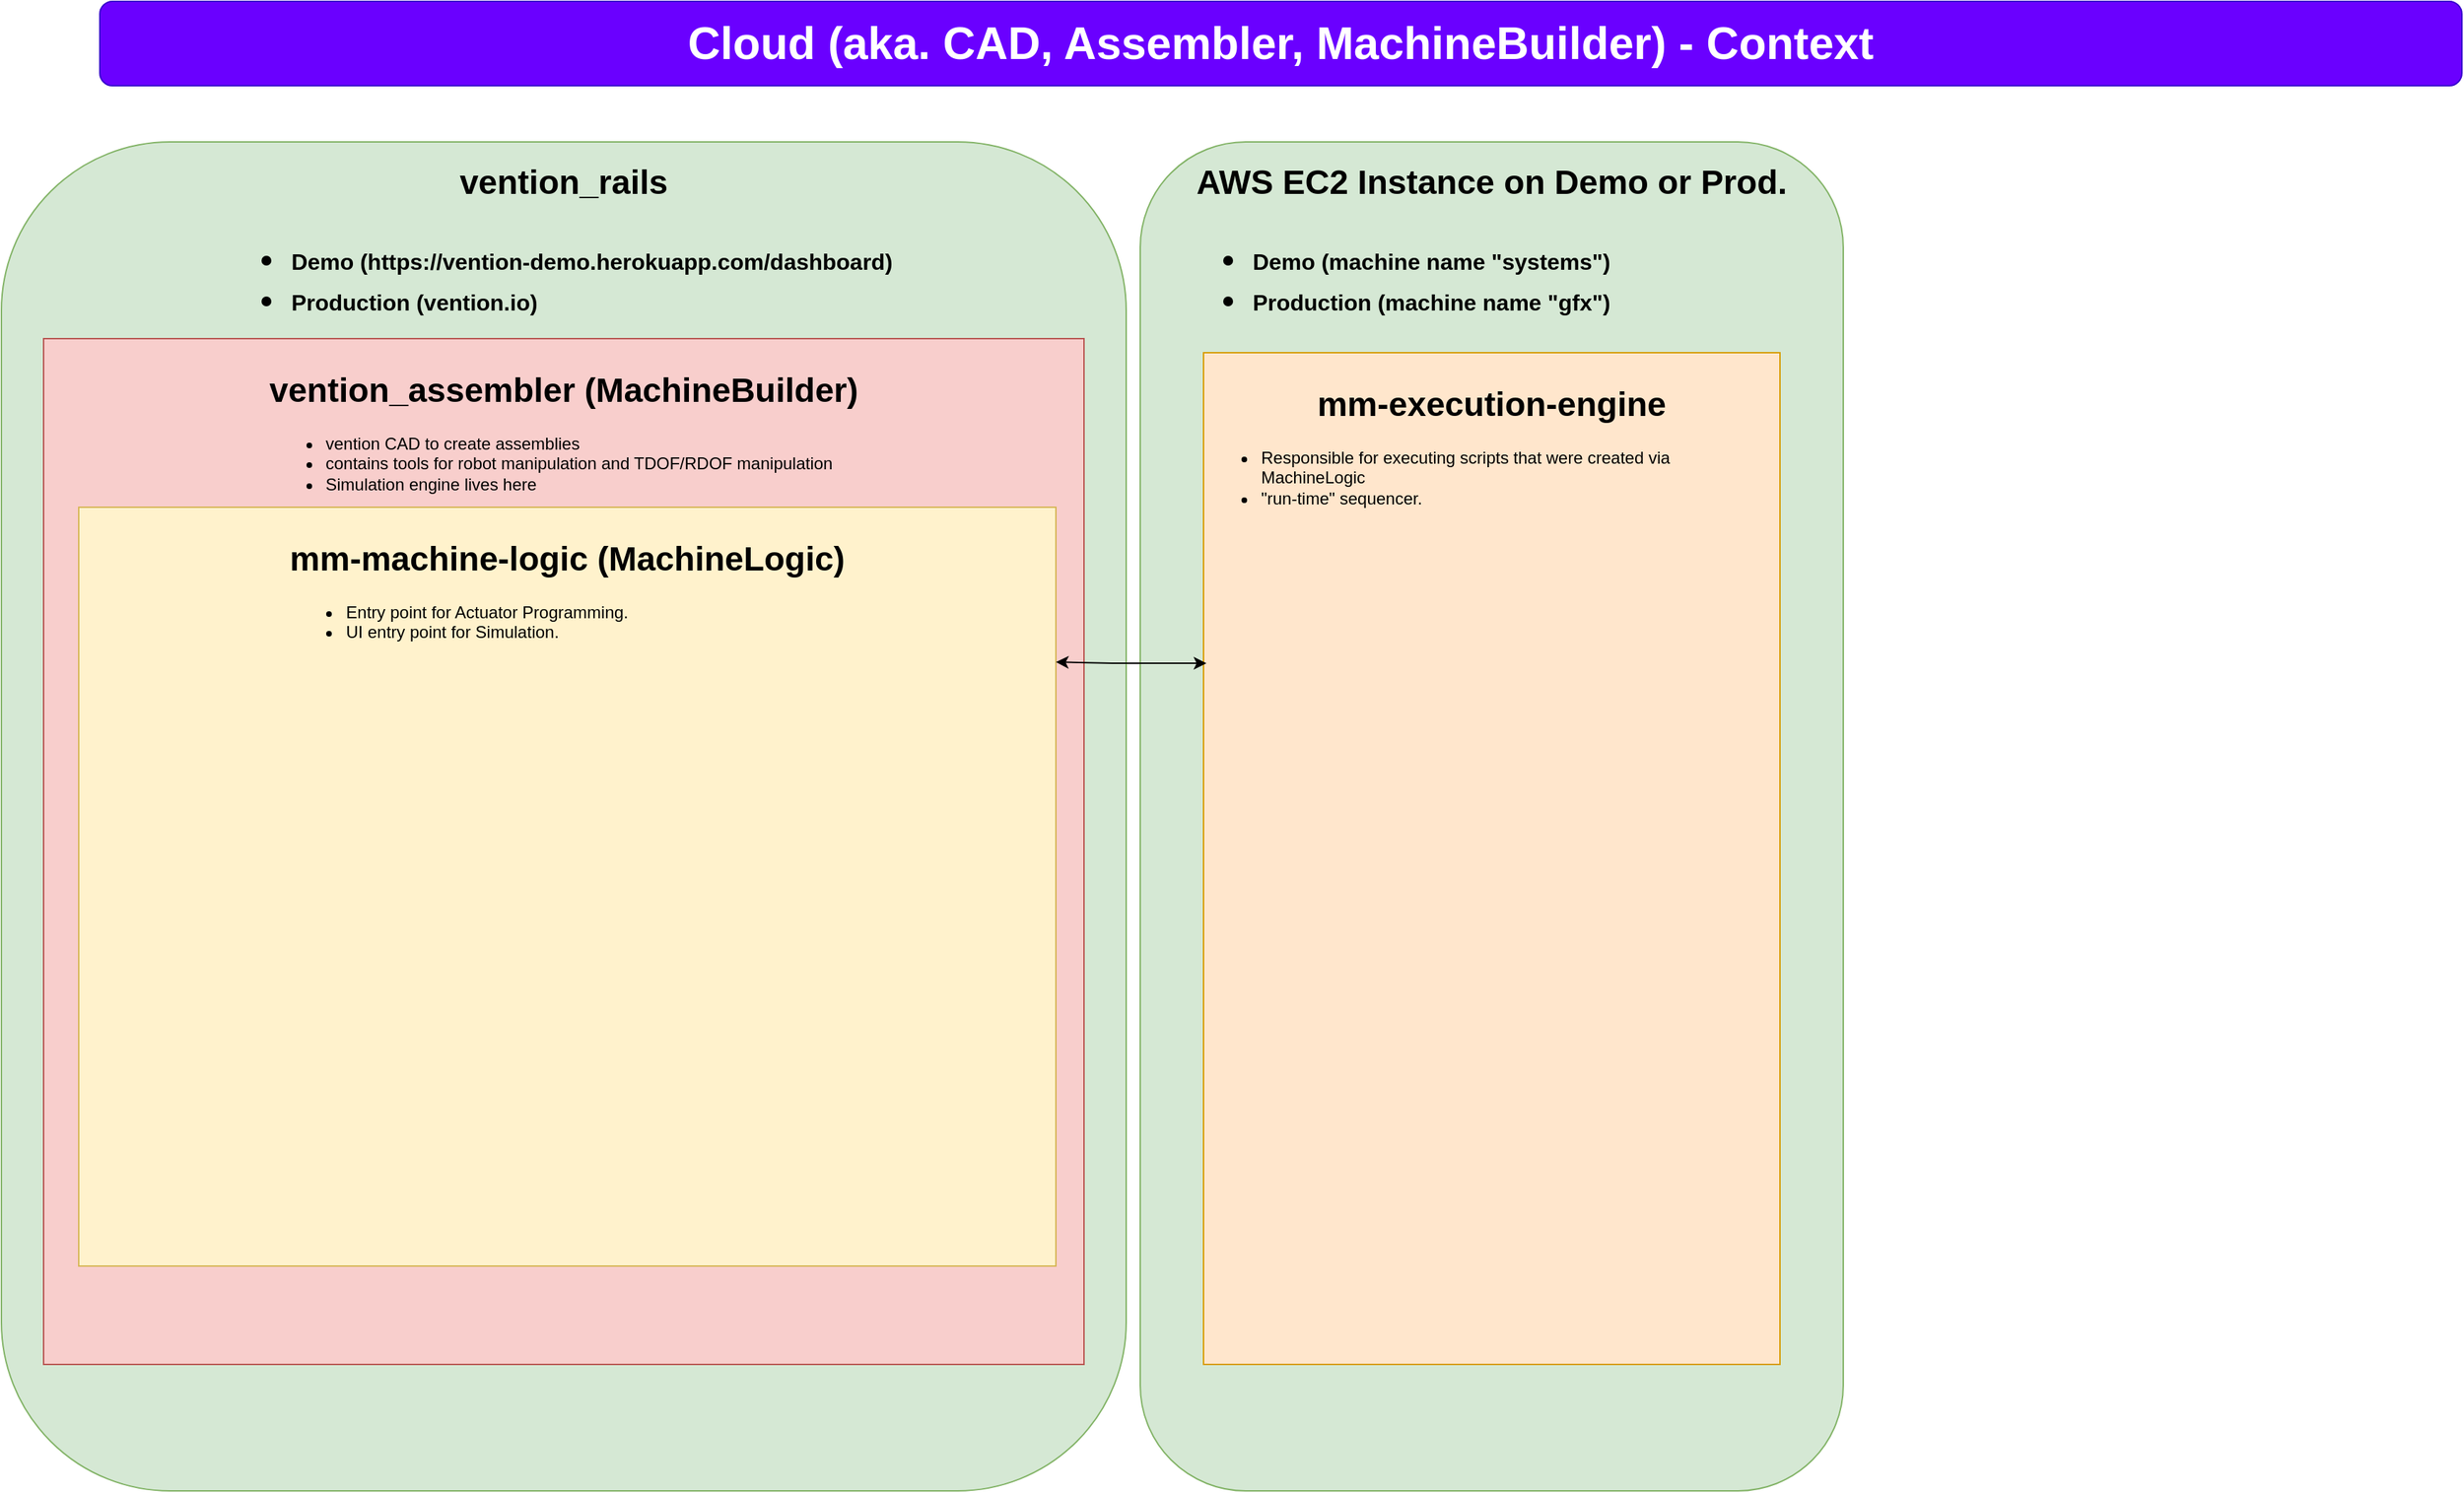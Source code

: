 <mxfile version="21.1.8" type="github">
  <diagram id="pa1MhY5LQwv4QzBGR7po" name="Page-1">
    <mxGraphModel dx="1505" dy="2575" grid="1" gridSize="10" guides="1" tooltips="1" connect="1" arrows="1" fold="1" page="1" pageScale="1" pageWidth="1200" pageHeight="1600" math="0" shadow="0">
      <root>
        <mxCell id="0" />
        <mxCell id="1" parent="0" />
        <mxCell id="BOUHQt-WAckXpttMmlNX-43" value="&lt;span style=&quot;background-color: initial; text-align: left;&quot;&gt;&lt;span style=&quot;font-size: 24px;&quot;&gt;&lt;b&gt;vention_rails&lt;br&gt;&lt;ul&gt;&lt;li&gt;&lt;span style=&quot;background-color: initial; font-size: 16px; text-align: left;&quot;&gt;Demo (https://vention-demo.herokuapp.com/dashboard)&lt;/span&gt;&lt;/li&gt;&lt;li&gt;&lt;span style=&quot;background-color: initial; font-size: 16px; text-align: left;&quot;&gt;Production (vention.io)&lt;/span&gt;&lt;/li&gt;&lt;/ul&gt;&lt;/b&gt;&lt;/span&gt;&lt;/span&gt;" style="rounded=1;whiteSpace=wrap;html=1;fontSize=32;horizontal=1;verticalAlign=top;fillColor=#d5e8d4;strokeColor=#82b366;" parent="1" vertex="1">
          <mxGeometry x="10" y="10" width="800" height="960" as="geometry" />
        </mxCell>
        <mxCell id="BOUHQt-WAckXpttMmlNX-37" value="&lt;span style=&quot;background-color: initial; text-align: left;&quot;&gt;&lt;span style=&quot;font-size: 24px;&quot;&gt;&lt;b&gt;AWS EC2 Instance on Demo or Prod.&lt;br&gt;&lt;ul&gt;&lt;li&gt;&lt;span style=&quot;background-color: initial; font-size: 16px; text-align: left;&quot;&gt;Demo (machine name &quot;systems&quot;)&lt;/span&gt;&lt;/li&gt;&lt;li&gt;&lt;span style=&quot;background-color: initial; font-size: 16px; text-align: left;&quot;&gt;Production (machine name &quot;gfx&quot;)&lt;/span&gt;&lt;/li&gt;&lt;/ul&gt;&lt;/b&gt;&lt;/span&gt;&lt;/span&gt;" style="rounded=1;whiteSpace=wrap;html=1;fontSize=32;horizontal=1;verticalAlign=top;fillColor=#d5e8d4;strokeColor=#82b366;" parent="1" vertex="1">
          <mxGeometry x="820" y="10" width="500" height="960" as="geometry" />
        </mxCell>
        <mxCell id="5oR6hSTxiuA2qhFnlqOt-3" value="&lt;h1&gt;vention_assembler (MachineBuilder)&lt;/h1&gt;&lt;ul&gt;&lt;li style=&quot;text-align: left&quot;&gt;vention CAD to create assemblies&lt;/li&gt;&lt;li style=&quot;text-align: left&quot;&gt;contains tools for robot manipulation and TDOF/RDOF manipulation&lt;/li&gt;&lt;li style=&quot;text-align: left&quot;&gt;Simulation engine lives here&lt;/li&gt;&lt;/ul&gt;&lt;p&gt;&lt;/p&gt;" style="whiteSpace=wrap;html=1;fillColor=#f8cecc;strokeColor=#b85450;verticalAlign=top;" parent="1" vertex="1">
          <mxGeometry x="40" y="150" width="740" height="730" as="geometry" />
        </mxCell>
        <mxCell id="5oR6hSTxiuA2qhFnlqOt-4" value="&lt;h1&gt;mm-machine-logic (MachineLogic)&lt;/h1&gt;&lt;div style=&quot;text-align: left&quot;&gt;&lt;ul&gt;&lt;li&gt;&lt;span&gt;Entry point for Actuator Programming.&lt;/span&gt;&lt;/li&gt;&lt;li&gt;&lt;span&gt;UI entry point for Simulation.&lt;/span&gt;&lt;/li&gt;&lt;/ul&gt;&lt;p&gt;&lt;/p&gt;&lt;p&gt;&lt;/p&gt;&lt;/div&gt;" style="rounded=0;whiteSpace=wrap;html=1;fillColor=#fff2cc;strokeColor=#d6b656;verticalAlign=top;" parent="1" vertex="1">
          <mxGeometry x="65" y="270" width="695" height="540" as="geometry" />
        </mxCell>
        <mxCell id="BOUHQt-WAckXpttMmlNX-3" value="Cloud (aka. CAD, Assembler, MachineBuilder) - Context" style="rounded=1;whiteSpace=wrap;html=1;fontStyle=1;fontSize=32;fillColor=#6a00ff;fontColor=#ffffff;strokeColor=#3700CC;" parent="1" vertex="1">
          <mxGeometry x="80" y="-90" width="1680" height="60" as="geometry" />
        </mxCell>
        <mxCell id="BOUHQt-WAckXpttMmlNX-15" value="&lt;h1&gt;mm-execution-engine&lt;/h1&gt;&lt;div&gt;&lt;ul&gt;&lt;li style=&quot;text-align: left&quot;&gt;Responsible for executing scripts that were created via MachineLogic&lt;/li&gt;&lt;li style=&quot;text-align: left&quot;&gt;&quot;run-time&quot; sequencer.&lt;/li&gt;&lt;/ul&gt;&lt;/div&gt;" style="rounded=0;whiteSpace=wrap;html=1;verticalAlign=top;fillColor=#ffe6cc;strokeColor=#d79b00;" parent="1" vertex="1">
          <mxGeometry x="865" y="160" width="410" height="720" as="geometry" />
        </mxCell>
        <mxCell id="Htf-oD9SOvGJnkaf1L8Y-1" value="" style="endArrow=classic;startArrow=classic;html=1;rounded=0;exitX=1;exitY=0.204;exitDx=0;exitDy=0;exitPerimeter=0;entryX=0.005;entryY=0.307;entryDx=0;entryDy=0;entryPerimeter=0;" edge="1" parent="1" source="5oR6hSTxiuA2qhFnlqOt-4" target="BOUHQt-WAckXpttMmlNX-15">
          <mxGeometry width="50" height="50" relative="1" as="geometry">
            <mxPoint x="590" y="370" as="sourcePoint" />
            <mxPoint x="640" y="320" as="targetPoint" />
            <Array as="points">
              <mxPoint x="800" y="381" />
            </Array>
          </mxGeometry>
        </mxCell>
      </root>
    </mxGraphModel>
  </diagram>
</mxfile>
